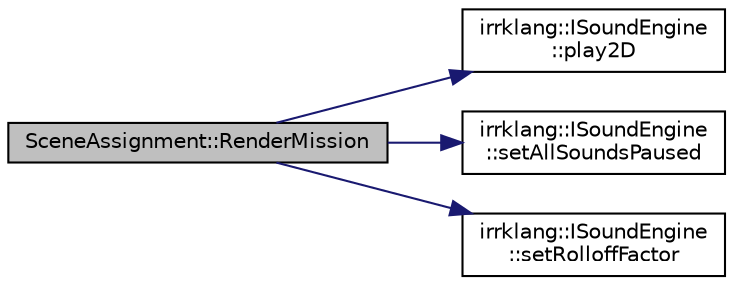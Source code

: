 digraph "SceneAssignment::RenderMission"
{
  bgcolor="transparent";
  edge [fontname="Helvetica",fontsize="10",labelfontname="Helvetica",labelfontsize="10"];
  node [fontname="Helvetica",fontsize="10",shape=record];
  rankdir="LR";
  Node1 [label="SceneAssignment::RenderMission",height=0.2,width=0.4,color="black", fillcolor="grey75", style="filled", fontcolor="black"];
  Node1 -> Node2 [color="midnightblue",fontsize="10",style="solid",fontname="Helvetica"];
  Node2 [label="irrklang::ISoundEngine\l::play2D",height=0.2,width=0.4,color="black",URL="$classirrklang_1_1ISoundEngine.html#a25f612fe6479d3b22dc5bab2a2eaa927",tooltip="loads a sound source (if not loaded already) from a file and plays it. "];
  Node1 -> Node3 [color="midnightblue",fontsize="10",style="solid",fontname="Helvetica"];
  Node3 [label="irrklang::ISoundEngine\l::setAllSoundsPaused",height=0.2,width=0.4,color="black",URL="$classirrklang_1_1ISoundEngine.html#a92f1a34edd5bfdde3eaae13212eb4147",tooltip="Pauses or unpauses all currently playing sounds. "];
  Node1 -> Node4 [color="midnightblue",fontsize="10",style="solid",fontname="Helvetica"];
  Node4 [label="irrklang::ISoundEngine\l::setRolloffFactor",height=0.2,width=0.4,color="black",URL="$classirrklang_1_1ISoundEngine.html#a789c363d79071e868c5ee768f2c3d469",tooltip="Sets a rolloff factor which influences the amount of attenuation that is applied to 3D sounds..."];
}
